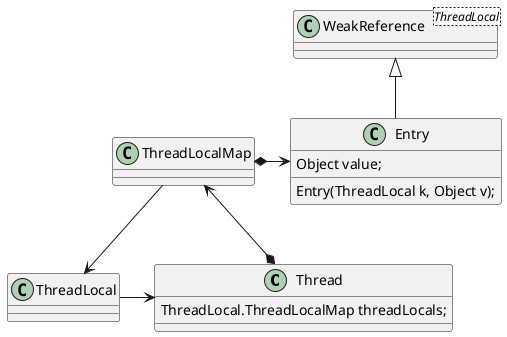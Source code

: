 @startuml
class Thread{
    ThreadLocal.ThreadLocalMap threadLocals;
}
class ThreadLocal{

}
class ThreadLocalMap{

}
class WeakReference<ThreadLocal> {

}
class Entry{
    Object value;
    Entry(ThreadLocal k, Object v);
}

WeakReference <|-- Entry

ThreadLocalMap *-> Entry
ThreadLocalMap --> ThreadLocal
Thread *-> ThreadLocalMap
ThreadLocal -> Thread

@enduml